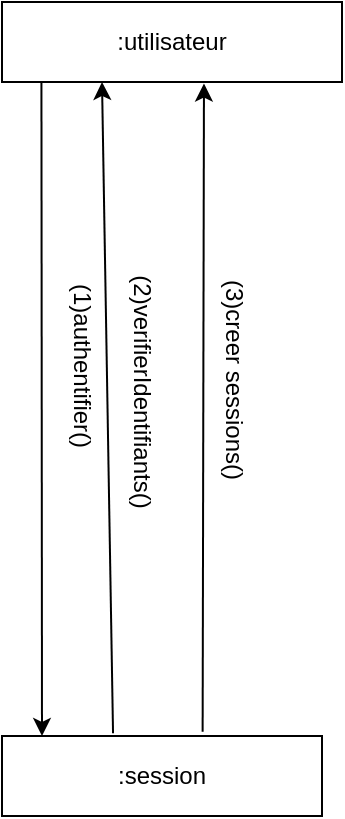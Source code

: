 <mxfile version="26.0.4">
  <diagram name="Page-1" id="iVtya6uGyvRTXHMwtFO6">
    <mxGraphModel dx="1185" dy="648" grid="1" gridSize="10" guides="1" tooltips="1" connect="1" arrows="1" fold="1" page="1" pageScale="1" pageWidth="827" pageHeight="1169" math="0" shadow="0">
      <root>
        <mxCell id="0" />
        <mxCell id="1" parent="0" />
        <mxCell id="9pk9NbQXzydSW51D6Tqu-1" value=":utilisateur" style="rounded=0;whiteSpace=wrap;html=1;" vertex="1" parent="1">
          <mxGeometry x="80" y="80" width="170" height="40" as="geometry" />
        </mxCell>
        <mxCell id="9pk9NbQXzydSW51D6Tqu-5" value=":session" style="rounded=0;whiteSpace=wrap;html=1;" vertex="1" parent="1">
          <mxGeometry x="80" y="447" width="160" height="40" as="geometry" />
        </mxCell>
        <mxCell id="9pk9NbQXzydSW51D6Tqu-6" value="" style="endArrow=classic;html=1;rounded=0;exitX=0.116;exitY=1;exitDx=0;exitDy=0;exitPerimeter=0;" edge="1" parent="1" source="9pk9NbQXzydSW51D6Tqu-1">
          <mxGeometry width="50" height="50" relative="1" as="geometry">
            <mxPoint x="101.76" y="127.76" as="sourcePoint" />
            <mxPoint x="100" y="447" as="targetPoint" />
          </mxGeometry>
        </mxCell>
        <mxCell id="9pk9NbQXzydSW51D6Tqu-7" value="(1)authentifier()" style="text;html=1;align=center;verticalAlign=middle;whiteSpace=wrap;rounded=0;rotation=90;" vertex="1" parent="1">
          <mxGeometry x="90" y="247" width="60" height="30" as="geometry" />
        </mxCell>
        <mxCell id="9pk9NbQXzydSW51D6Tqu-8" value="" style="endArrow=classic;html=1;rounded=0;exitX=0.347;exitY=-0.035;exitDx=0;exitDy=0;exitPerimeter=0;" edge="1" parent="1" source="9pk9NbQXzydSW51D6Tqu-5">
          <mxGeometry width="50" height="50" relative="1" as="geometry">
            <mxPoint x="137" y="440" as="sourcePoint" />
            <mxPoint x="130" y="120" as="targetPoint" />
            <Array as="points">
              <mxPoint x="130" y="120" />
            </Array>
          </mxGeometry>
        </mxCell>
        <mxCell id="9pk9NbQXzydSW51D6Tqu-9" value="(2)verifierIdentifiants()" style="text;html=1;align=center;verticalAlign=middle;whiteSpace=wrap;rounded=0;rotation=90;" vertex="1" parent="1">
          <mxGeometry x="120" y="260" width="60" height="30" as="geometry" />
        </mxCell>
        <mxCell id="9pk9NbQXzydSW51D6Tqu-11" value="" style="endArrow=classic;html=1;rounded=0;exitX=0.627;exitY=-0.053;exitDx=0;exitDy=0;entryX=0.594;entryY=1.019;entryDx=0;entryDy=0;exitPerimeter=0;entryPerimeter=0;" edge="1" parent="1" source="9pk9NbQXzydSW51D6Tqu-5" target="9pk9NbQXzydSW51D6Tqu-1">
          <mxGeometry width="50" height="50" relative="1" as="geometry">
            <mxPoint x="180.0" y="451.12" as="sourcePoint" />
            <mxPoint x="173.64" y="120.0" as="targetPoint" />
          </mxGeometry>
        </mxCell>
        <mxCell id="9pk9NbQXzydSW51D6Tqu-12" value="(3)creer sessions()" style="text;whiteSpace=wrap;html=1;rotation=90;" vertex="1" parent="1">
          <mxGeometry x="110" y="277" width="160" height="40" as="geometry" />
        </mxCell>
      </root>
    </mxGraphModel>
  </diagram>
</mxfile>
